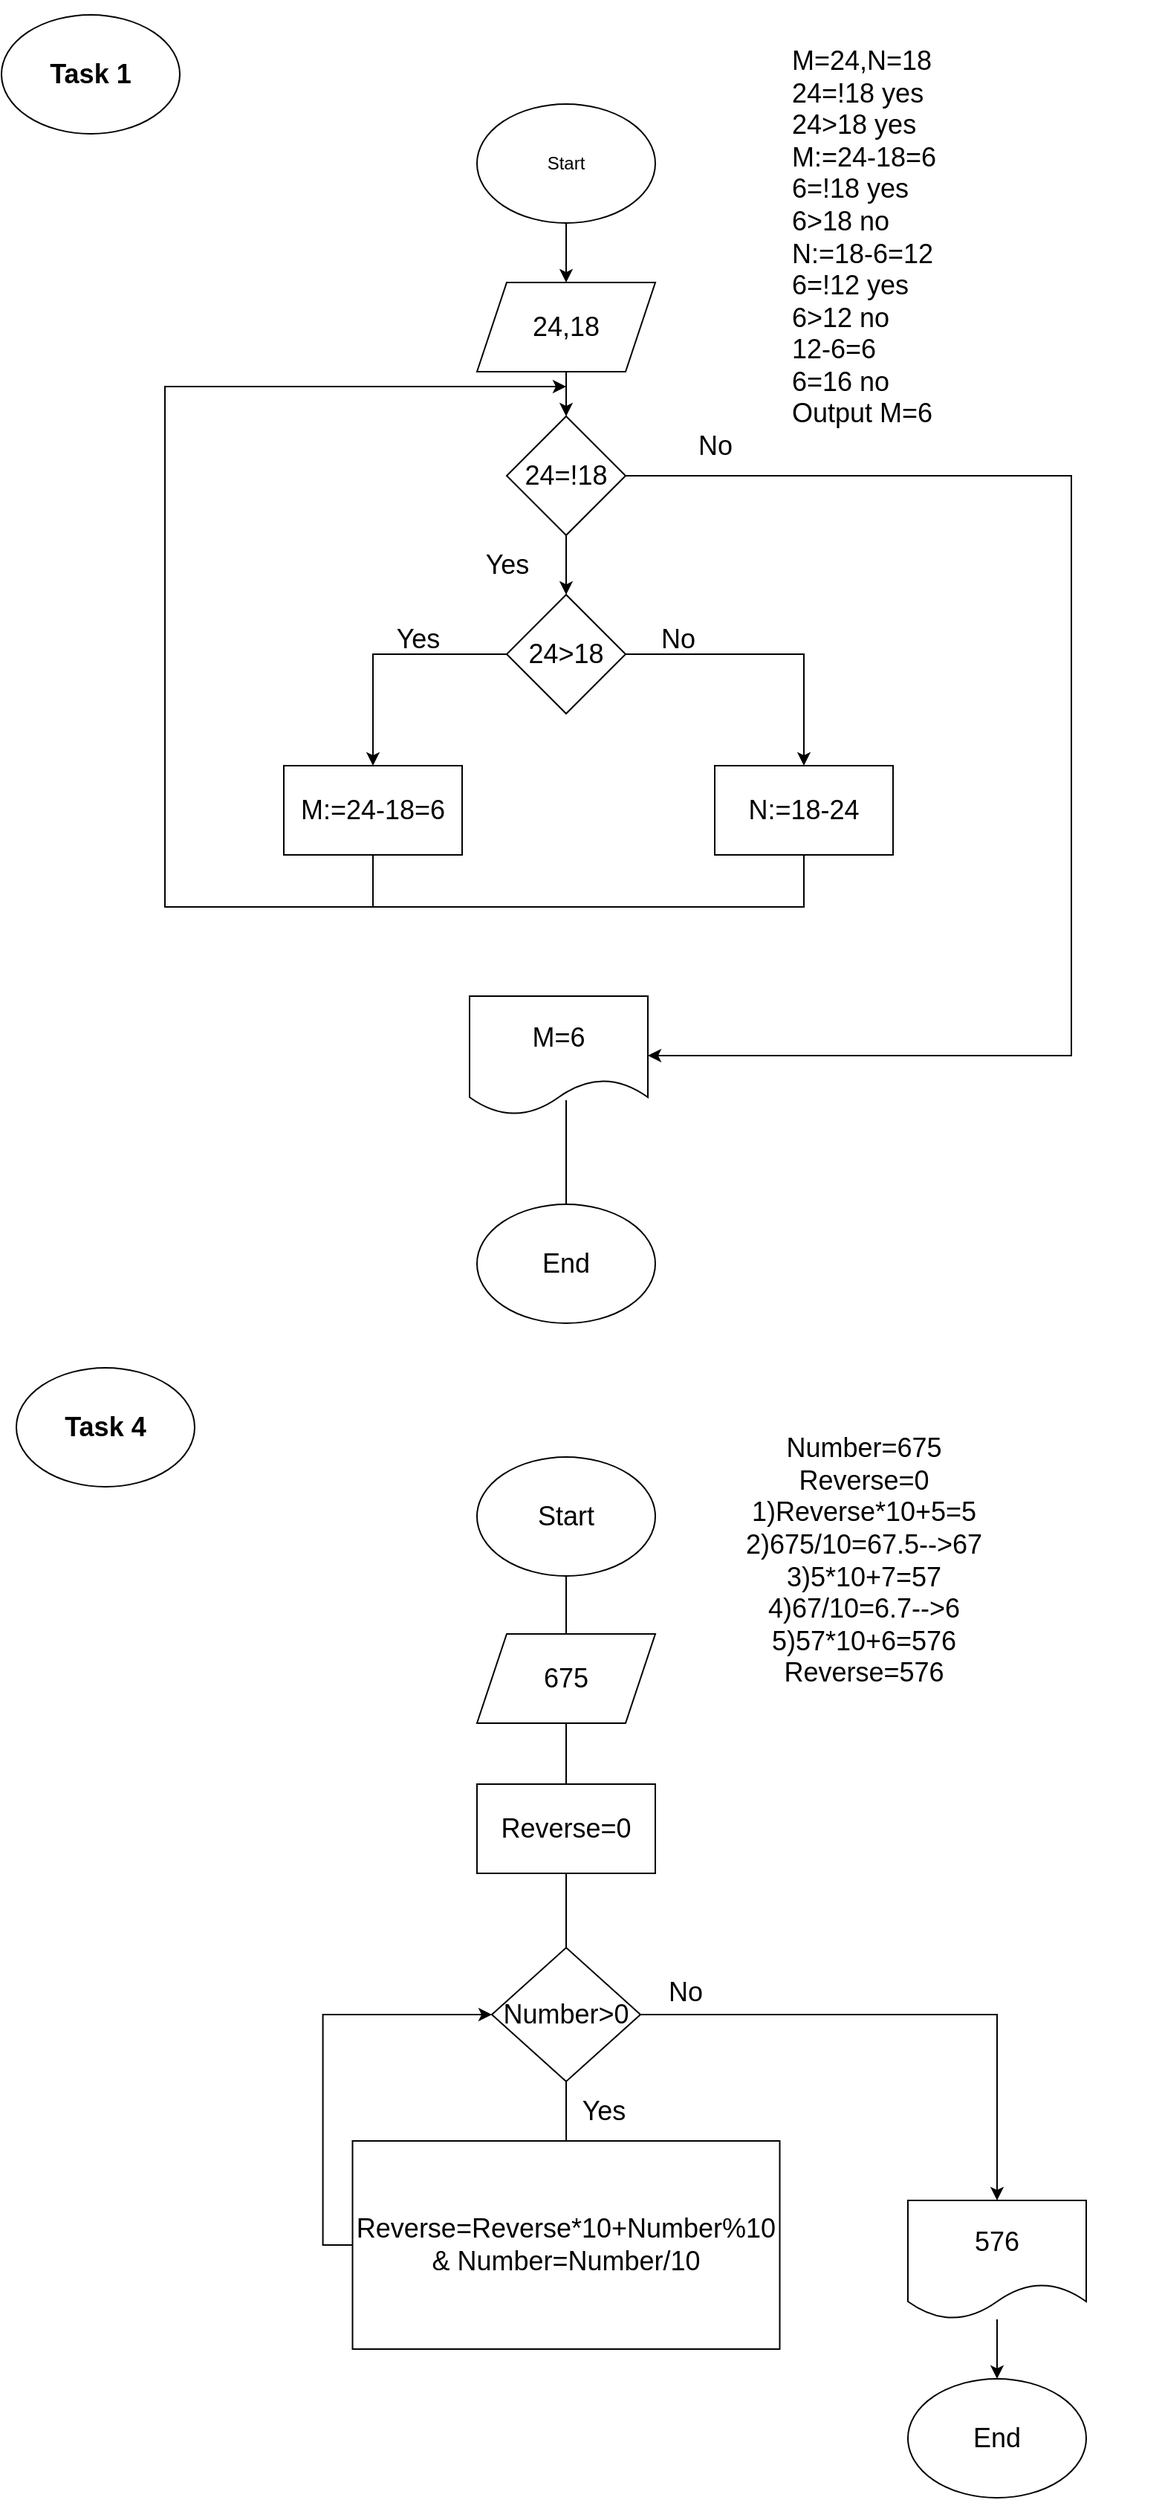 <mxfile version="20.7.4" type="github"><diagram id="0HHRZAdvDHp5Ap5rUlr9" name="Страница 1"><mxGraphModel dx="1750" dy="858" grid="1" gridSize="10" guides="1" tooltips="1" connect="1" arrows="1" fold="1" page="1" pageScale="1" pageWidth="827" pageHeight="1169" math="0" shadow="0"><root><mxCell id="0"/><mxCell id="1" parent="0"/><mxCell id="7BFMjUSXhGBnfl6qWOR4-4" value="" style="edgeStyle=orthogonalEdgeStyle;rounded=0;orthogonalLoop=1;jettySize=auto;html=1;fontSize=18;" edge="1" parent="1" source="7BFMjUSXhGBnfl6qWOR4-1" target="7BFMjUSXhGBnfl6qWOR4-3"><mxGeometry relative="1" as="geometry"/></mxCell><mxCell id="7BFMjUSXhGBnfl6qWOR4-1" value="Start" style="ellipse;whiteSpace=wrap;html=1;" vertex="1" parent="1"><mxGeometry x="340" y="80" width="120" height="80" as="geometry"/></mxCell><mxCell id="7BFMjUSXhGBnfl6qWOR4-2" value="&lt;b&gt;&lt;font style=&quot;font-size: 18px;&quot;&gt;Task 1&lt;/font&gt;&lt;/b&gt;" style="ellipse;whiteSpace=wrap;html=1;" vertex="1" parent="1"><mxGeometry x="20" y="20" width="120" height="80" as="geometry"/></mxCell><mxCell id="7BFMjUSXhGBnfl6qWOR4-9" value="" style="edgeStyle=orthogonalEdgeStyle;rounded=0;orthogonalLoop=1;jettySize=auto;html=1;fontSize=18;" edge="1" parent="1" source="7BFMjUSXhGBnfl6qWOR4-3" target="7BFMjUSXhGBnfl6qWOR4-5"><mxGeometry relative="1" as="geometry"/></mxCell><mxCell id="7BFMjUSXhGBnfl6qWOR4-3" value="24,18" style="shape=parallelogram;perimeter=parallelogramPerimeter;whiteSpace=wrap;html=1;fixedSize=1;fontSize=18;" vertex="1" parent="1"><mxGeometry x="340" y="200" width="120" height="60" as="geometry"/></mxCell><mxCell id="7BFMjUSXhGBnfl6qWOR4-10" value="" style="edgeStyle=orthogonalEdgeStyle;rounded=0;orthogonalLoop=1;jettySize=auto;html=1;fontSize=18;" edge="1" parent="1" source="7BFMjUSXhGBnfl6qWOR4-5" target="7BFMjUSXhGBnfl6qWOR4-8"><mxGeometry relative="1" as="geometry"/></mxCell><mxCell id="7BFMjUSXhGBnfl6qWOR4-12" style="edgeStyle=orthogonalEdgeStyle;rounded=0;orthogonalLoop=1;jettySize=auto;html=1;exitX=1;exitY=0.5;exitDx=0;exitDy=0;fontSize=18;" edge="1" parent="1" source="7BFMjUSXhGBnfl6qWOR4-5"><mxGeometry relative="1" as="geometry"><mxPoint x="455" y="720" as="targetPoint"/><Array as="points"><mxPoint x="740" y="330"/><mxPoint x="740" y="720"/></Array></mxGeometry></mxCell><mxCell id="7BFMjUSXhGBnfl6qWOR4-5" value="24=!18" style="rhombus;whiteSpace=wrap;html=1;fontSize=18;" vertex="1" parent="1"><mxGeometry x="360" y="290" width="80" height="80" as="geometry"/></mxCell><mxCell id="7BFMjUSXhGBnfl6qWOR4-21" style="edgeStyle=orthogonalEdgeStyle;rounded=0;orthogonalLoop=1;jettySize=auto;html=1;exitX=0.5;exitY=1;exitDx=0;exitDy=0;fontSize=18;endArrow=none;endFill=0;" edge="1" parent="1" source="7BFMjUSXhGBnfl6qWOR4-6"><mxGeometry relative="1" as="geometry"><mxPoint x="410" y="620" as="targetPoint"/><Array as="points"><mxPoint x="270" y="620"/></Array></mxGeometry></mxCell><mxCell id="7BFMjUSXhGBnfl6qWOR4-6" value="M:=24-18=6" style="rounded=0;whiteSpace=wrap;html=1;fontSize=18;" vertex="1" parent="1"><mxGeometry x="210" y="525" width="120" height="60" as="geometry"/></mxCell><mxCell id="7BFMjUSXhGBnfl6qWOR4-19" style="edgeStyle=orthogonalEdgeStyle;rounded=0;orthogonalLoop=1;jettySize=auto;html=1;fontSize=18;exitX=0.5;exitY=1;exitDx=0;exitDy=0;" edge="1" parent="1" source="7BFMjUSXhGBnfl6qWOR4-7"><mxGeometry x="-0.282" y="250" relative="1" as="geometry"><mxPoint x="400" y="270" as="targetPoint"/><Array as="points"><mxPoint x="560" y="620"/><mxPoint x="130" y="620"/><mxPoint x="130" y="270"/></Array><mxPoint as="offset"/></mxGeometry></mxCell><mxCell id="7BFMjUSXhGBnfl6qWOR4-7" value="N:=18-24" style="rounded=0;whiteSpace=wrap;html=1;fontSize=18;" vertex="1" parent="1"><mxGeometry x="500" y="525" width="120" height="60" as="geometry"/></mxCell><mxCell id="7BFMjUSXhGBnfl6qWOR4-14" style="edgeStyle=orthogonalEdgeStyle;rounded=0;orthogonalLoop=1;jettySize=auto;html=1;exitX=0;exitY=0.5;exitDx=0;exitDy=0;fontSize=18;" edge="1" parent="1" source="7BFMjUSXhGBnfl6qWOR4-8" target="7BFMjUSXhGBnfl6qWOR4-6"><mxGeometry relative="1" as="geometry"/></mxCell><mxCell id="7BFMjUSXhGBnfl6qWOR4-15" style="edgeStyle=orthogonalEdgeStyle;rounded=0;orthogonalLoop=1;jettySize=auto;html=1;exitX=1;exitY=0.5;exitDx=0;exitDy=0;fontSize=18;" edge="1" parent="1" source="7BFMjUSXhGBnfl6qWOR4-8" target="7BFMjUSXhGBnfl6qWOR4-7"><mxGeometry relative="1" as="geometry"/></mxCell><mxCell id="7BFMjUSXhGBnfl6qWOR4-8" value="24&amp;gt;18" style="rhombus;whiteSpace=wrap;html=1;fontSize=18;" vertex="1" parent="1"><mxGeometry x="360" y="410" width="80" height="80" as="geometry"/></mxCell><mxCell id="7BFMjUSXhGBnfl6qWOR4-11" value="Yes" style="text;html=1;align=center;verticalAlign=middle;resizable=0;points=[];autosize=1;strokeColor=none;fillColor=none;fontSize=18;" vertex="1" parent="1"><mxGeometry x="335" y="370" width="50" height="40" as="geometry"/></mxCell><mxCell id="7BFMjUSXhGBnfl6qWOR4-24" value="" style="edgeStyle=orthogonalEdgeStyle;rounded=0;orthogonalLoop=1;jettySize=auto;html=1;fontSize=18;endArrow=none;endFill=0;" edge="1" parent="1" target="7BFMjUSXhGBnfl6qWOR4-22"><mxGeometry relative="1" as="geometry"><mxPoint x="400" y="750.0" as="sourcePoint"/><Array as="points"><mxPoint x="400" y="780"/><mxPoint x="400" y="780"/></Array></mxGeometry></mxCell><mxCell id="7BFMjUSXhGBnfl6qWOR4-16" value="No" style="text;html=1;align=center;verticalAlign=middle;resizable=0;points=[];autosize=1;strokeColor=none;fillColor=none;fontSize=18;" vertex="1" parent="1"><mxGeometry x="475" y="290" width="50" height="40" as="geometry"/></mxCell><mxCell id="7BFMjUSXhGBnfl6qWOR4-17" value="Yes" style="text;html=1;align=center;verticalAlign=middle;resizable=0;points=[];autosize=1;strokeColor=none;fillColor=none;fontSize=18;" vertex="1" parent="1"><mxGeometry x="275" y="420" width="50" height="40" as="geometry"/></mxCell><mxCell id="7BFMjUSXhGBnfl6qWOR4-18" value="No" style="text;html=1;align=center;verticalAlign=middle;resizable=0;points=[];autosize=1;strokeColor=none;fillColor=none;fontSize=18;" vertex="1" parent="1"><mxGeometry x="450" y="420" width="50" height="40" as="geometry"/></mxCell><mxCell id="7BFMjUSXhGBnfl6qWOR4-22" value="End" style="ellipse;whiteSpace=wrap;html=1;fontSize=18;" vertex="1" parent="1"><mxGeometry x="340" y="820" width="120" height="80" as="geometry"/></mxCell><mxCell id="7BFMjUSXhGBnfl6qWOR4-25" value="M=24,N=18&lt;br&gt;24=!18 yes&lt;br&gt;24&amp;gt;18 yes&lt;br&gt;M:=24-18=6&lt;br&gt;6=!18 yes&lt;br&gt;6&amp;gt;18 no&lt;br&gt;N:=18-6=12&lt;br&gt;6=!12 yes&lt;br&gt;6&amp;gt;12 no&lt;br&gt;12-6=6&lt;br&gt;6=16 no&lt;br&gt;Output M=6" style="text;html=1;strokeColor=none;fillColor=none;align=left;verticalAlign=middle;whiteSpace=wrap;rounded=0;fontSize=18;" vertex="1" parent="1"><mxGeometry x="550" y="10" width="250" height="320" as="geometry"/></mxCell><mxCell id="7BFMjUSXhGBnfl6qWOR4-26" value="&lt;b&gt;&lt;font style=&quot;font-size: 18px;&quot;&gt;Task 4&lt;/font&gt;&lt;/b&gt;" style="ellipse;whiteSpace=wrap;html=1;" vertex="1" parent="1"><mxGeometry x="30" y="930" width="120" height="80" as="geometry"/></mxCell><mxCell id="7BFMjUSXhGBnfl6qWOR4-29" value="" style="edgeStyle=orthogonalEdgeStyle;rounded=0;orthogonalLoop=1;jettySize=auto;html=1;fontSize=18;endArrow=none;endFill=0;" edge="1" parent="1" source="7BFMjUSXhGBnfl6qWOR4-27" target="7BFMjUSXhGBnfl6qWOR4-28"><mxGeometry relative="1" as="geometry"/></mxCell><mxCell id="7BFMjUSXhGBnfl6qWOR4-27" value="Start" style="ellipse;whiteSpace=wrap;html=1;fontSize=18;" vertex="1" parent="1"><mxGeometry x="340" y="990" width="120" height="80" as="geometry"/></mxCell><mxCell id="7BFMjUSXhGBnfl6qWOR4-31" value="" style="edgeStyle=orthogonalEdgeStyle;rounded=0;orthogonalLoop=1;jettySize=auto;html=1;fontSize=18;endArrow=none;endFill=0;" edge="1" parent="1" source="7BFMjUSXhGBnfl6qWOR4-28" target="7BFMjUSXhGBnfl6qWOR4-30"><mxGeometry relative="1" as="geometry"/></mxCell><mxCell id="7BFMjUSXhGBnfl6qWOR4-28" value="675" style="shape=parallelogram;perimeter=parallelogramPerimeter;whiteSpace=wrap;html=1;fixedSize=1;fontSize=18;" vertex="1" parent="1"><mxGeometry x="340" y="1109" width="120" height="60" as="geometry"/></mxCell><mxCell id="7BFMjUSXhGBnfl6qWOR4-33" value="" style="edgeStyle=orthogonalEdgeStyle;rounded=0;orthogonalLoop=1;jettySize=auto;html=1;fontSize=18;endArrow=none;endFill=0;" edge="1" parent="1" source="7BFMjUSXhGBnfl6qWOR4-30" target="7BFMjUSXhGBnfl6qWOR4-32"><mxGeometry relative="1" as="geometry"/></mxCell><mxCell id="7BFMjUSXhGBnfl6qWOR4-30" value="Reverse=0" style="rounded=0;whiteSpace=wrap;html=1;fontSize=18;" vertex="1" parent="1"><mxGeometry x="340" y="1210" width="120" height="60" as="geometry"/></mxCell><mxCell id="7BFMjUSXhGBnfl6qWOR4-35" value="" style="edgeStyle=orthogonalEdgeStyle;rounded=0;orthogonalLoop=1;jettySize=auto;html=1;fontSize=18;endArrow=none;endFill=0;" edge="1" parent="1" source="7BFMjUSXhGBnfl6qWOR4-32" target="7BFMjUSXhGBnfl6qWOR4-34"><mxGeometry relative="1" as="geometry"/></mxCell><mxCell id="7BFMjUSXhGBnfl6qWOR4-42" style="edgeStyle=orthogonalEdgeStyle;rounded=0;orthogonalLoop=1;jettySize=auto;html=1;exitX=1;exitY=0.5;exitDx=0;exitDy=0;entryX=0.5;entryY=0;entryDx=0;entryDy=0;fontSize=18;startArrow=none;startFill=0;endArrow=classic;endFill=1;" edge="1" parent="1" source="7BFMjUSXhGBnfl6qWOR4-32" target="7BFMjUSXhGBnfl6qWOR4-40"><mxGeometry relative="1" as="geometry"/></mxCell><mxCell id="7BFMjUSXhGBnfl6qWOR4-32" value="Number&amp;gt;0" style="rhombus;whiteSpace=wrap;html=1;fontSize=18;" vertex="1" parent="1"><mxGeometry x="350" y="1320" width="100" height="90" as="geometry"/></mxCell><mxCell id="7BFMjUSXhGBnfl6qWOR4-38" style="edgeStyle=orthogonalEdgeStyle;rounded=0;orthogonalLoop=1;jettySize=auto;html=1;exitX=0;exitY=0.5;exitDx=0;exitDy=0;entryX=0;entryY=0.5;entryDx=0;entryDy=0;fontSize=18;startArrow=none;startFill=0;endArrow=classic;endFill=1;" edge="1" parent="1" source="7BFMjUSXhGBnfl6qWOR4-34" target="7BFMjUSXhGBnfl6qWOR4-32"><mxGeometry relative="1" as="geometry"/></mxCell><mxCell id="7BFMjUSXhGBnfl6qWOR4-34" value="Reverse=Reverse*10+Number%10&lt;br&gt;&amp;amp; Number=Number/10" style="rounded=0;whiteSpace=wrap;html=1;fontSize=18;" vertex="1" parent="1"><mxGeometry x="256.25" y="1450" width="287.5" height="140" as="geometry"/></mxCell><mxCell id="7BFMjUSXhGBnfl6qWOR4-39" value="Yes" style="text;html=1;align=center;verticalAlign=middle;resizable=0;points=[];autosize=1;strokeColor=none;fillColor=none;fontSize=18;" vertex="1" parent="1"><mxGeometry x="400" y="1410" width="50" height="40" as="geometry"/></mxCell><mxCell id="7BFMjUSXhGBnfl6qWOR4-45" value="" style="edgeStyle=orthogonalEdgeStyle;rounded=0;orthogonalLoop=1;jettySize=auto;html=1;fontSize=18;startArrow=none;startFill=0;endArrow=classic;endFill=1;" edge="1" parent="1" source="7BFMjUSXhGBnfl6qWOR4-40" target="7BFMjUSXhGBnfl6qWOR4-44"><mxGeometry relative="1" as="geometry"><Array as="points"><mxPoint x="700" y="1560"/><mxPoint x="700" y="1560"/></Array></mxGeometry></mxCell><mxCell id="7BFMjUSXhGBnfl6qWOR4-40" value="576" style="shape=document;whiteSpace=wrap;html=1;boundedLbl=1;fontSize=18;" vertex="1" parent="1"><mxGeometry x="630" y="1490" width="120" height="80" as="geometry"/></mxCell><mxCell id="7BFMjUSXhGBnfl6qWOR4-41" value="M=6" style="shape=document;whiteSpace=wrap;html=1;boundedLbl=1;fontSize=18;" vertex="1" parent="1"><mxGeometry x="335" y="680" width="120" height="80" as="geometry"/></mxCell><mxCell id="7BFMjUSXhGBnfl6qWOR4-43" value="No" style="text;html=1;align=center;verticalAlign=middle;resizable=0;points=[];autosize=1;strokeColor=none;fillColor=none;fontSize=18;" vertex="1" parent="1"><mxGeometry x="455" y="1330" width="50" height="40" as="geometry"/></mxCell><mxCell id="7BFMjUSXhGBnfl6qWOR4-44" value="End" style="ellipse;whiteSpace=wrap;html=1;fontSize=18;" vertex="1" parent="1"><mxGeometry x="630" y="1610" width="120" height="80" as="geometry"/></mxCell><mxCell id="7BFMjUSXhGBnfl6qWOR4-46" value="Number=675&lt;br&gt;Reverse=0&lt;br&gt;1)Reverse*10+5=5&lt;br&gt;2)675/10=67.5--&amp;gt;67&lt;br&gt;3)5*10+7=57&lt;br&gt;4)67/10=6.7--&amp;gt;6&lt;br&gt;5)57*10+6=576&lt;br&gt;Reverse=576" style="text;html=1;align=center;verticalAlign=middle;resizable=0;points=[];autosize=1;strokeColor=none;fillColor=none;fontSize=18;" vertex="1" parent="1"><mxGeometry x="510" y="965" width="180" height="190" as="geometry"/></mxCell></root></mxGraphModel></diagram></mxfile>